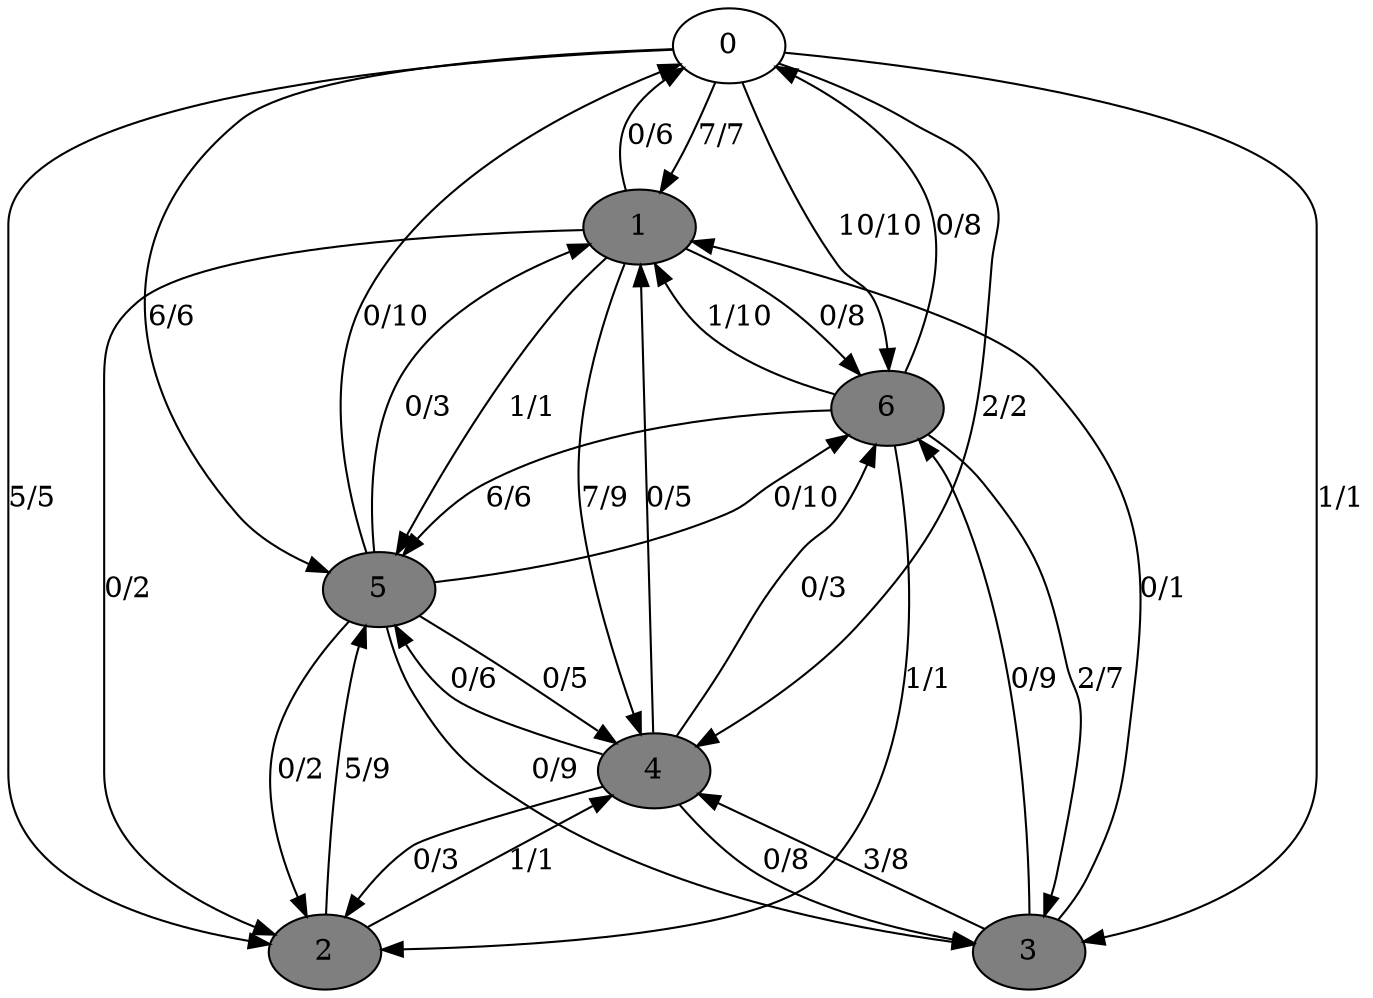 digraph G {
	0[style=filled fillcolor=grey100];
	0->1[label ="7/7"] ;
	0->2[label ="5/5"] ;
	0->3[label ="1/1"] ;
	0->4[label ="2/2"] ;
	0->5[label ="6/6"] ;
	0->6[label ="10/10"] ;
	1[style=filled fillcolor=grey50];
	1->0[label ="0/6"] ;
	1->2[label ="0/2"] ;
	1->4[label ="7/9"] ;
	1->5[label ="1/1"] ;
	1->6[label ="0/8"] ;
	2[style=filled fillcolor=grey50];
	2->4[label ="1/1"] ;
	2->5[label ="5/9"] ;
	3[style=filled fillcolor=grey50];
	3->1[label ="0/1"] ;
	3->4[label ="3/8"] ;
	3->6[label ="0/9"] ;
	4[style=filled fillcolor=grey50];
	4->1[label ="0/5"] ;
	4->2[label ="0/3"] ;
	4->3[label ="0/8"] ;
	4->5[label ="0/6"] ;
	4->6[label ="0/3"] ;
	5[style=filled fillcolor=grey50];
	5->0[label ="0/10"] ;
	5->1[label ="0/3"] ;
	5->2[label ="0/2"] ;
	5->3[label ="0/9"] ;
	5->4[label ="0/5"] ;
	5->6[label ="0/10"] ;
	6[style=filled fillcolor=grey50];
	6->0[label ="0/8"] ;
	6->1[label ="1/10"] ;
	6->2[label ="1/1"] ;
	6->3[label ="2/7"] ;
	6->5[label ="6/6"] ;
}
